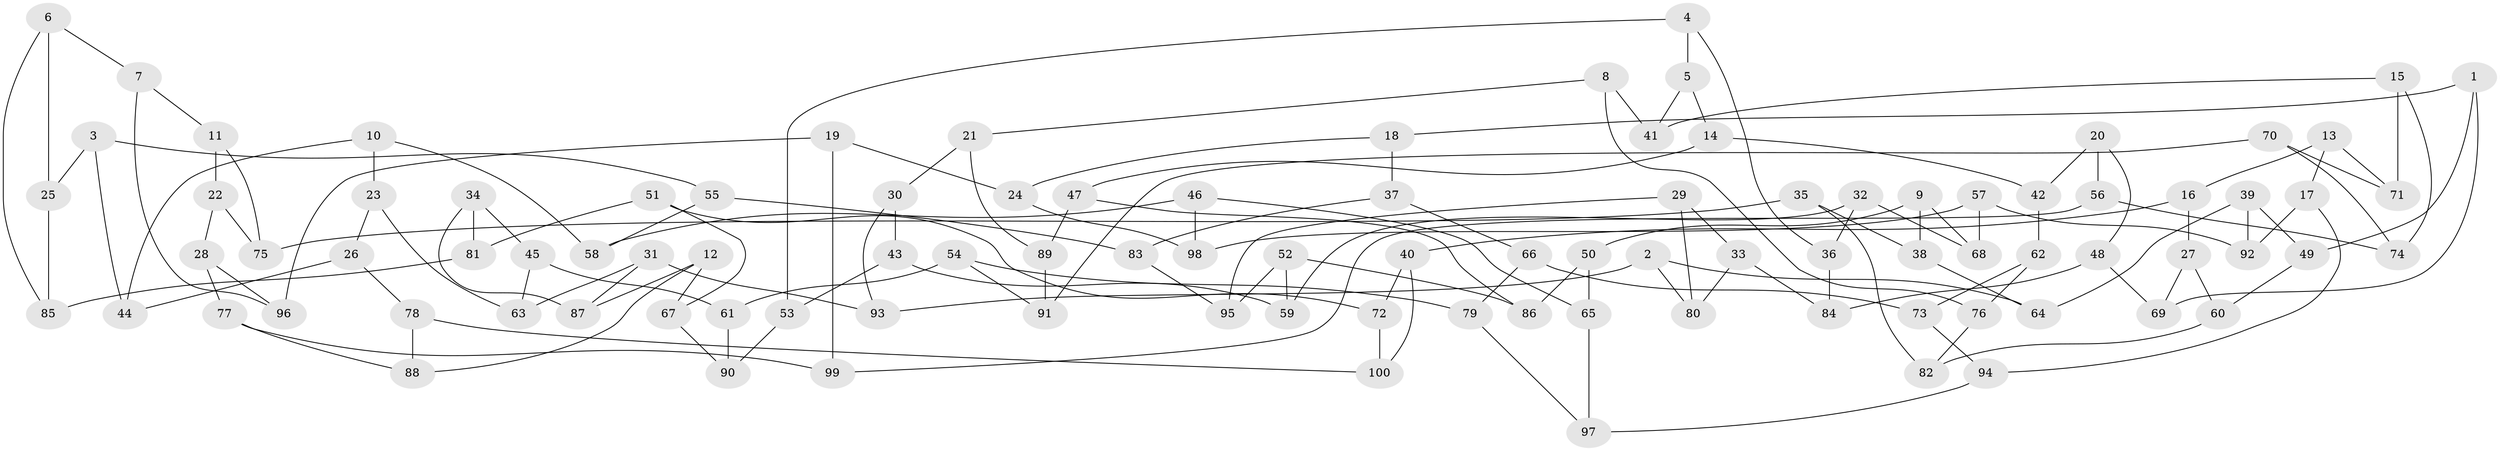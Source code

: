 // Generated by graph-tools (version 1.1) at 2025/39/02/21/25 10:39:00]
// undirected, 100 vertices, 150 edges
graph export_dot {
graph [start="1"]
  node [color=gray90,style=filled];
  1;
  2;
  3;
  4;
  5;
  6;
  7;
  8;
  9;
  10;
  11;
  12;
  13;
  14;
  15;
  16;
  17;
  18;
  19;
  20;
  21;
  22;
  23;
  24;
  25;
  26;
  27;
  28;
  29;
  30;
  31;
  32;
  33;
  34;
  35;
  36;
  37;
  38;
  39;
  40;
  41;
  42;
  43;
  44;
  45;
  46;
  47;
  48;
  49;
  50;
  51;
  52;
  53;
  54;
  55;
  56;
  57;
  58;
  59;
  60;
  61;
  62;
  63;
  64;
  65;
  66;
  67;
  68;
  69;
  70;
  71;
  72;
  73;
  74;
  75;
  76;
  77;
  78;
  79;
  80;
  81;
  82;
  83;
  84;
  85;
  86;
  87;
  88;
  89;
  90;
  91;
  92;
  93;
  94;
  95;
  96;
  97;
  98;
  99;
  100;
  1 -- 69;
  1 -- 18;
  1 -- 49;
  2 -- 93;
  2 -- 80;
  2 -- 64;
  3 -- 55;
  3 -- 44;
  3 -- 25;
  4 -- 5;
  4 -- 53;
  4 -- 36;
  5 -- 14;
  5 -- 41;
  6 -- 85;
  6 -- 7;
  6 -- 25;
  7 -- 96;
  7 -- 11;
  8 -- 21;
  8 -- 41;
  8 -- 76;
  9 -- 38;
  9 -- 68;
  9 -- 50;
  10 -- 44;
  10 -- 23;
  10 -- 58;
  11 -- 75;
  11 -- 22;
  12 -- 88;
  12 -- 87;
  12 -- 67;
  13 -- 71;
  13 -- 16;
  13 -- 17;
  14 -- 47;
  14 -- 42;
  15 -- 41;
  15 -- 71;
  15 -- 74;
  16 -- 27;
  16 -- 40;
  17 -- 94;
  17 -- 92;
  18 -- 24;
  18 -- 37;
  19 -- 24;
  19 -- 99;
  19 -- 96;
  20 -- 56;
  20 -- 48;
  20 -- 42;
  21 -- 89;
  21 -- 30;
  22 -- 28;
  22 -- 75;
  23 -- 26;
  23 -- 63;
  24 -- 98;
  25 -- 85;
  26 -- 44;
  26 -- 78;
  27 -- 69;
  27 -- 60;
  28 -- 96;
  28 -- 77;
  29 -- 33;
  29 -- 80;
  29 -- 95;
  30 -- 43;
  30 -- 93;
  31 -- 87;
  31 -- 63;
  31 -- 93;
  32 -- 59;
  32 -- 36;
  32 -- 68;
  33 -- 80;
  33 -- 84;
  34 -- 45;
  34 -- 87;
  34 -- 81;
  35 -- 82;
  35 -- 75;
  35 -- 38;
  36 -- 84;
  37 -- 83;
  37 -- 66;
  38 -- 64;
  39 -- 92;
  39 -- 64;
  39 -- 49;
  40 -- 100;
  40 -- 72;
  42 -- 62;
  43 -- 53;
  43 -- 59;
  45 -- 63;
  45 -- 61;
  46 -- 98;
  46 -- 65;
  46 -- 58;
  47 -- 89;
  47 -- 86;
  48 -- 69;
  48 -- 84;
  49 -- 60;
  50 -- 86;
  50 -- 65;
  51 -- 67;
  51 -- 72;
  51 -- 81;
  52 -- 86;
  52 -- 59;
  52 -- 95;
  53 -- 90;
  54 -- 61;
  54 -- 79;
  54 -- 91;
  55 -- 83;
  55 -- 58;
  56 -- 74;
  56 -- 99;
  57 -- 68;
  57 -- 92;
  57 -- 98;
  60 -- 82;
  61 -- 90;
  62 -- 73;
  62 -- 76;
  65 -- 97;
  66 -- 79;
  66 -- 73;
  67 -- 90;
  70 -- 74;
  70 -- 91;
  70 -- 71;
  72 -- 100;
  73 -- 94;
  76 -- 82;
  77 -- 99;
  77 -- 88;
  78 -- 100;
  78 -- 88;
  79 -- 97;
  81 -- 85;
  83 -- 95;
  89 -- 91;
  94 -- 97;
}
